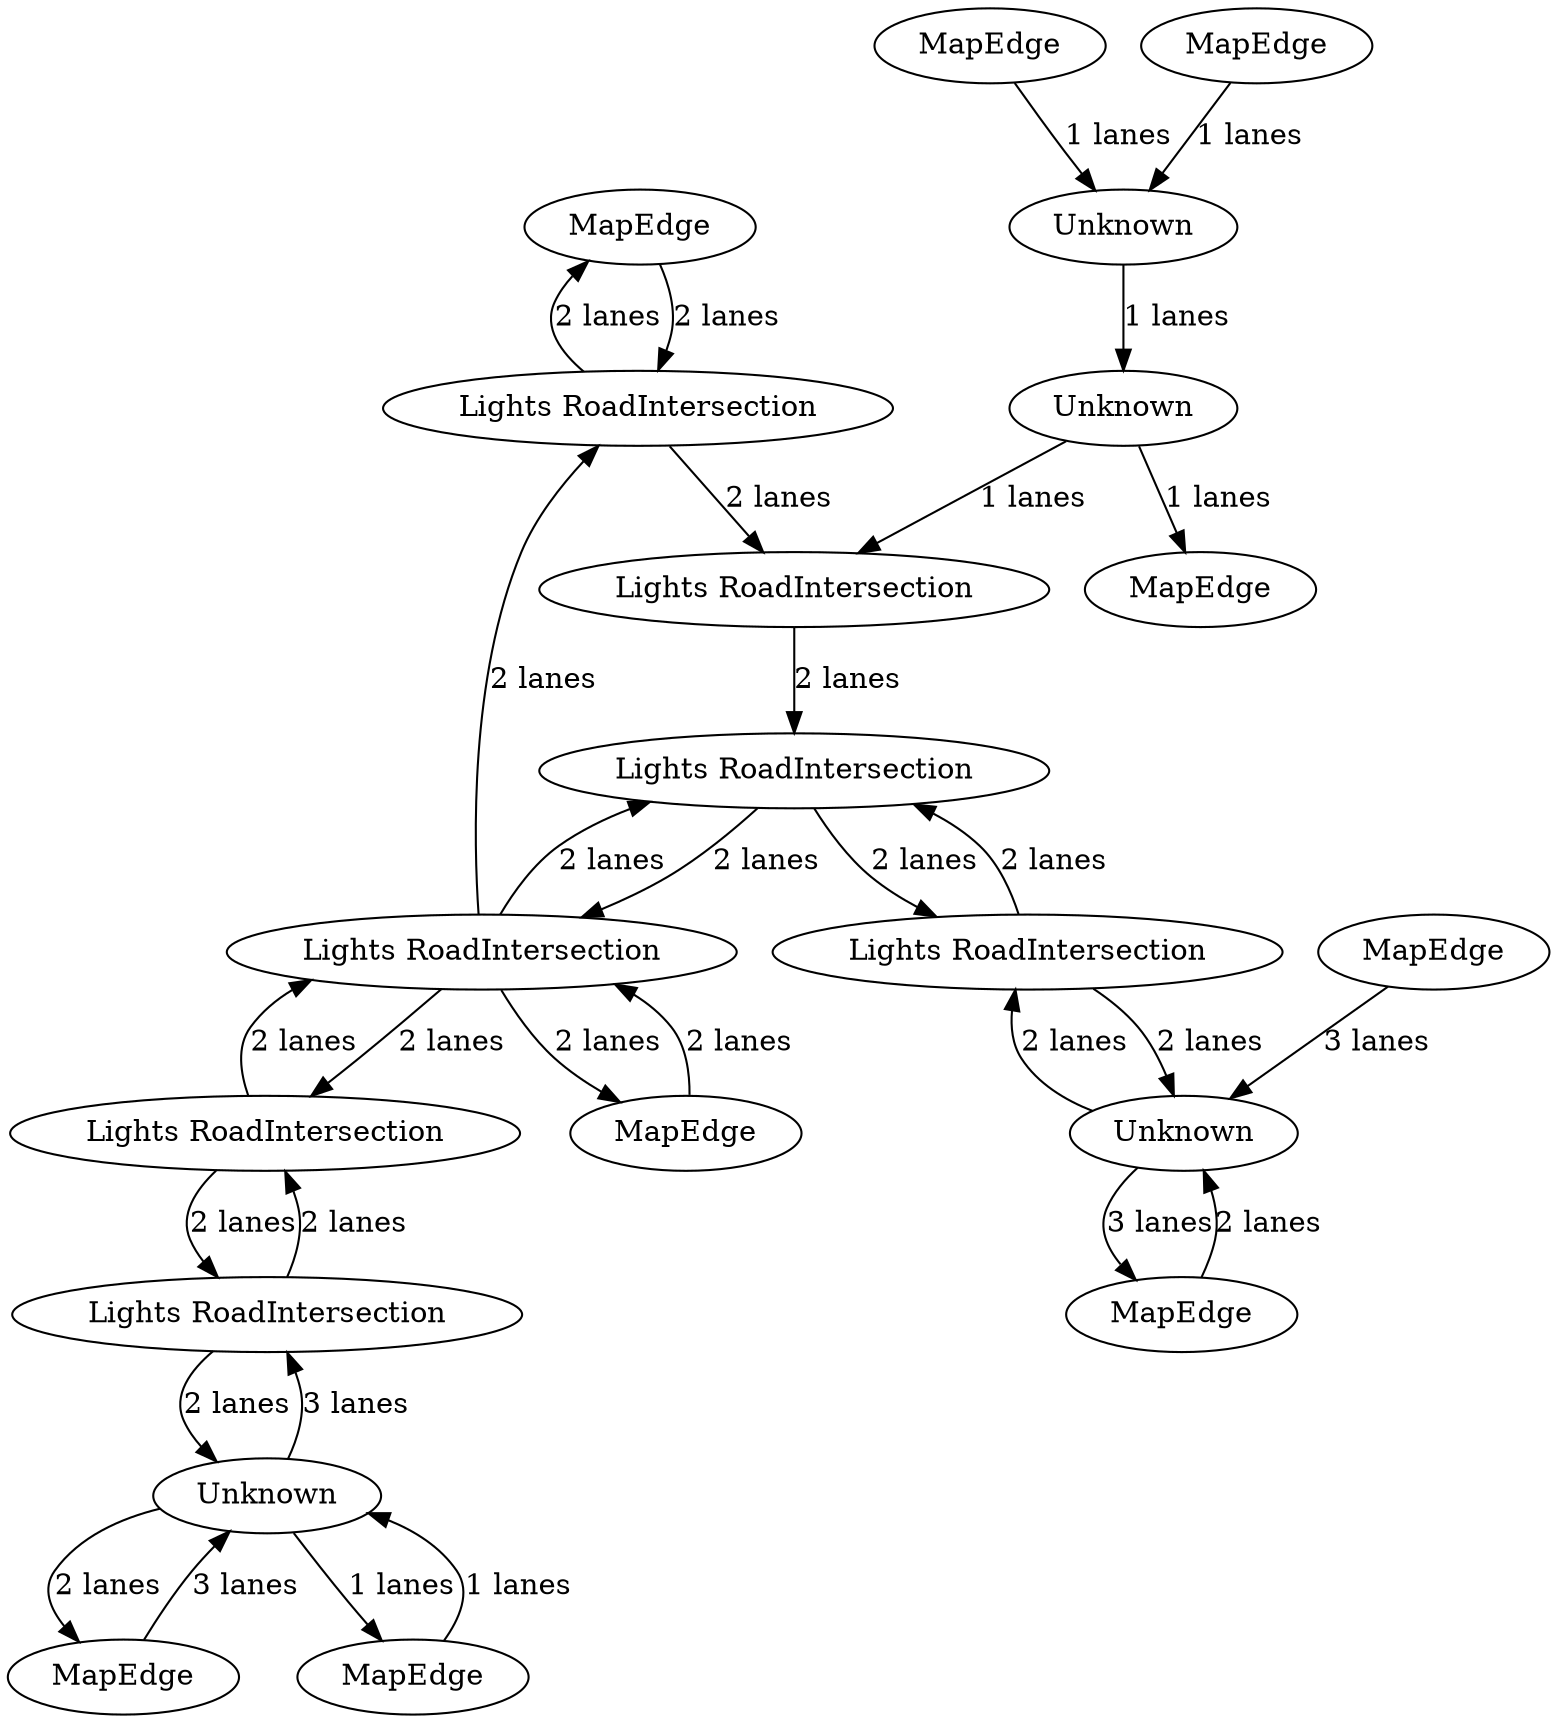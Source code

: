 digraph {
    0 [ label = "MapEdge" ]
    1 [ label = "MapEdge" ]
    2 [ label = "MapEdge" ]
    3 [ label = "MapEdge" ]
    4 [ label = "MapEdge" ]
    5 [ label = "Unknown" ]
    6 [ label = "Lights RoadIntersection" ]
    7 [ label = "Lights RoadIntersection" ]
    8 [ label = "Lights RoadIntersection" ]
    9 [ label = "Lights RoadIntersection" ]
    10 [ label = "Lights RoadIntersection" ]
    11 [ label = "Lights RoadIntersection" ]
    12 [ label = "Unknown" ]
    13 [ label = "Lights RoadIntersection" ]
    14 [ label = "Unknown" ]
    15 [ label = "MapEdge" ]
    16 [ label = "Unknown" ]
    17 [ label = "MapEdge" ]
    18 [ label = "MapEdge" ]
    19 [ label = "MapEdge" ]
    0 -> 7 [ label = "2 lanes" ]
    7 -> 0 [ label = "2 lanes" ]
    2 -> 9 [ label = "2 lanes" ]
    9 -> 2 [ label = "2 lanes" ]
    15 -> 16 [ label = "3 lanes" ]
    18 -> 14 [ label = "1 lanes" ]
    14 -> 12 [ label = "1 lanes" ]
    12 -> 19 [ label = "1 lanes" ]
    3 -> 14 [ label = "1 lanes" ]
    8 -> 6 [ label = "2 lanes" ]
    6 -> 8 [ label = "2 lanes" ]
    8 -> 9 [ label = "2 lanes" ]
    9 -> 8 [ label = "2 lanes" ]
    1 -> 5 [ label = "3 lanes" ]
    5 -> 1 [ label = "2 lanes" ]
    5 -> 6 [ label = "3 lanes" ]
    6 -> 5 [ label = "2 lanes" ]
    11 -> 13 [ label = "2 lanes" ]
    13 -> 11 [ label = "2 lanes" ]
    9 -> 11 [ label = "2 lanes" ]
    11 -> 9 [ label = "2 lanes" ]
    7 -> 10 [ label = "2 lanes" ]
    9 -> 7 [ label = "2 lanes" ]
    5 -> 4 [ label = "1 lanes" ]
    4 -> 5 [ label = "1 lanes" ]
    10 -> 11 [ label = "2 lanes" ]
    13 -> 16 [ label = "2 lanes" ]
    16 -> 13 [ label = "2 lanes" ]
    16 -> 17 [ label = "3 lanes" ]
    17 -> 16 [ label = "2 lanes" ]
    12 -> 10 [ label = "1 lanes" ]
}
